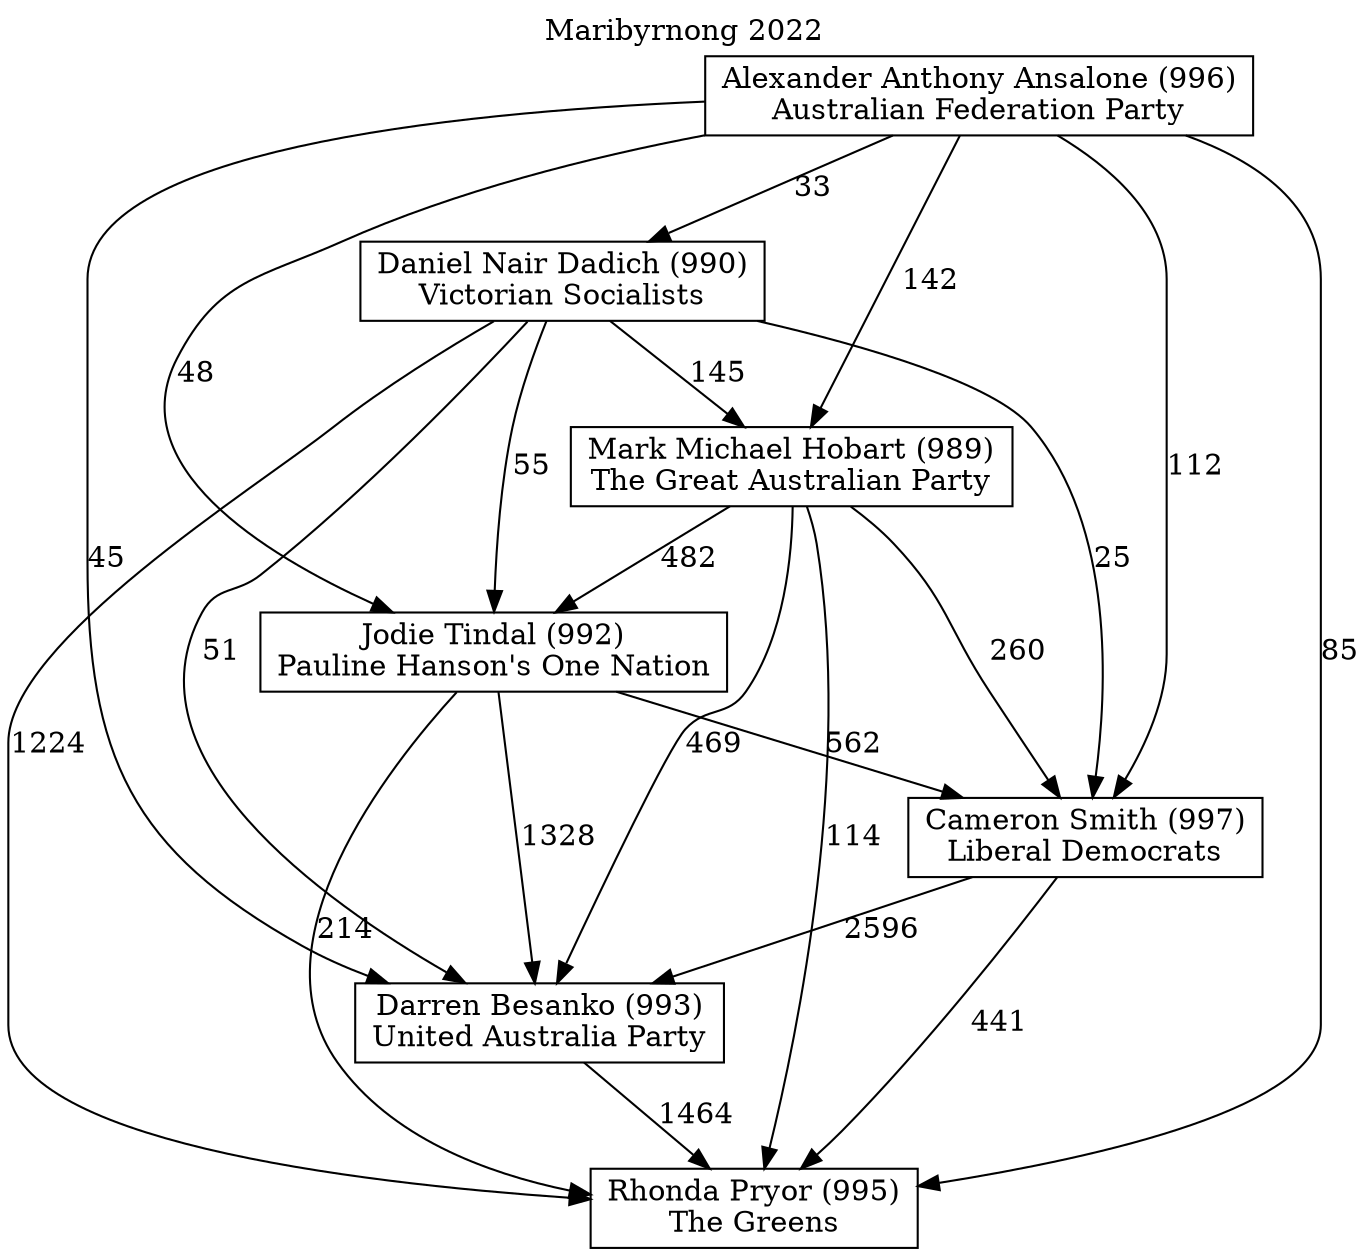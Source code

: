 // House preference flow
digraph "Rhonda Pryor (995)_Maribyrnong_2022" {
	graph [label="Maribyrnong 2022" labelloc=t mclimit=10]
	node [shape=box]
	"Daniel Nair Dadich (990)" [label="Daniel Nair Dadich (990)
Victorian Socialists"]
	"Mark Michael Hobart (989)" [label="Mark Michael Hobart (989)
The Great Australian Party"]
	"Jodie Tindal (992)" [label="Jodie Tindal (992)
Pauline Hanson's One Nation"]
	"Darren Besanko (993)" [label="Darren Besanko (993)
United Australia Party"]
	"Alexander Anthony Ansalone (996)" [label="Alexander Anthony Ansalone (996)
Australian Federation Party"]
	"Rhonda Pryor (995)" [label="Rhonda Pryor (995)
The Greens"]
	"Cameron Smith (997)" [label="Cameron Smith (997)
Liberal Democrats"]
	"Daniel Nair Dadich (990)" -> "Rhonda Pryor (995)" [label=1224]
	"Alexander Anthony Ansalone (996)" -> "Daniel Nair Dadich (990)" [label=33]
	"Jodie Tindal (992)" -> "Cameron Smith (997)" [label=562]
	"Jodie Tindal (992)" -> "Rhonda Pryor (995)" [label=214]
	"Daniel Nair Dadich (990)" -> "Jodie Tindal (992)" [label=55]
	"Cameron Smith (997)" -> "Darren Besanko (993)" [label=2596]
	"Alexander Anthony Ansalone (996)" -> "Darren Besanko (993)" [label=45]
	"Mark Michael Hobart (989)" -> "Jodie Tindal (992)" [label=482]
	"Alexander Anthony Ansalone (996)" -> "Cameron Smith (997)" [label=112]
	"Daniel Nair Dadich (990)" -> "Cameron Smith (997)" [label=25]
	"Darren Besanko (993)" -> "Rhonda Pryor (995)" [label=1464]
	"Mark Michael Hobart (989)" -> "Rhonda Pryor (995)" [label=114]
	"Alexander Anthony Ansalone (996)" -> "Mark Michael Hobart (989)" [label=142]
	"Alexander Anthony Ansalone (996)" -> "Rhonda Pryor (995)" [label=85]
	"Daniel Nair Dadich (990)" -> "Darren Besanko (993)" [label=51]
	"Cameron Smith (997)" -> "Rhonda Pryor (995)" [label=441]
	"Mark Michael Hobart (989)" -> "Cameron Smith (997)" [label=260]
	"Jodie Tindal (992)" -> "Darren Besanko (993)" [label=1328]
	"Mark Michael Hobart (989)" -> "Darren Besanko (993)" [label=469]
	"Alexander Anthony Ansalone (996)" -> "Jodie Tindal (992)" [label=48]
	"Daniel Nair Dadich (990)" -> "Mark Michael Hobart (989)" [label=145]
}
